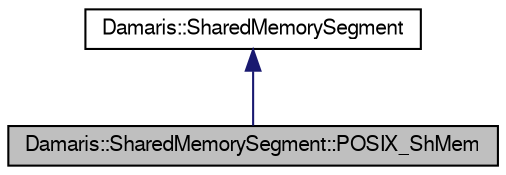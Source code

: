 digraph G
{
  edge [fontname="FreeSans",fontsize="10",labelfontname="FreeSans",labelfontsize="10"];
  node [fontname="FreeSans",fontsize="10",shape=record];
  Node1 [label="Damaris::SharedMemorySegment::POSIX_ShMem",height=0.2,width=0.4,color="black", fillcolor="grey75", style="filled" fontcolor="black"];
  Node2 -> Node1 [dir=back,color="midnightblue",fontsize="10",style="solid",fontname="FreeSans"];
  Node2 [label="Damaris::SharedMemorySegment",height=0.2,width=0.4,color="black", fillcolor="white", style="filled",URL="$class_damaris_1_1_shared_memory_segment.html"];
}
